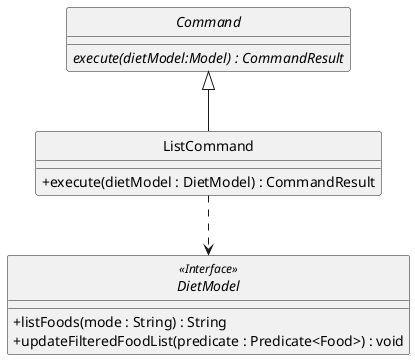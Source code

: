 @startuml
/' @author @akhilvuputuri'/
/' Got inspiration and adapted
from https://github.com/AY1920S2-CS2103T-W12-1/main/blob/master/docs/images/DeliveredClassDiagram.png '/

skinparam backgroundColor #ffffff
skinparam classAttributeIconSize 0
hide circle


abstract class Command {
    {abstract} execute(dietModel:Model) : CommandResult
}

class ListCommand extends Command {
    /' Fields '/

    /' Methods '/
    + execute(dietModel : DietModel) : CommandResult

}

interface DietModel <<Interface>> {

    + listFoods(mode : String) : String
    + updateFilteredFoodList(predicate : Predicate<Food>) : void

}




ListCommand ..> DietModel


@enduml
